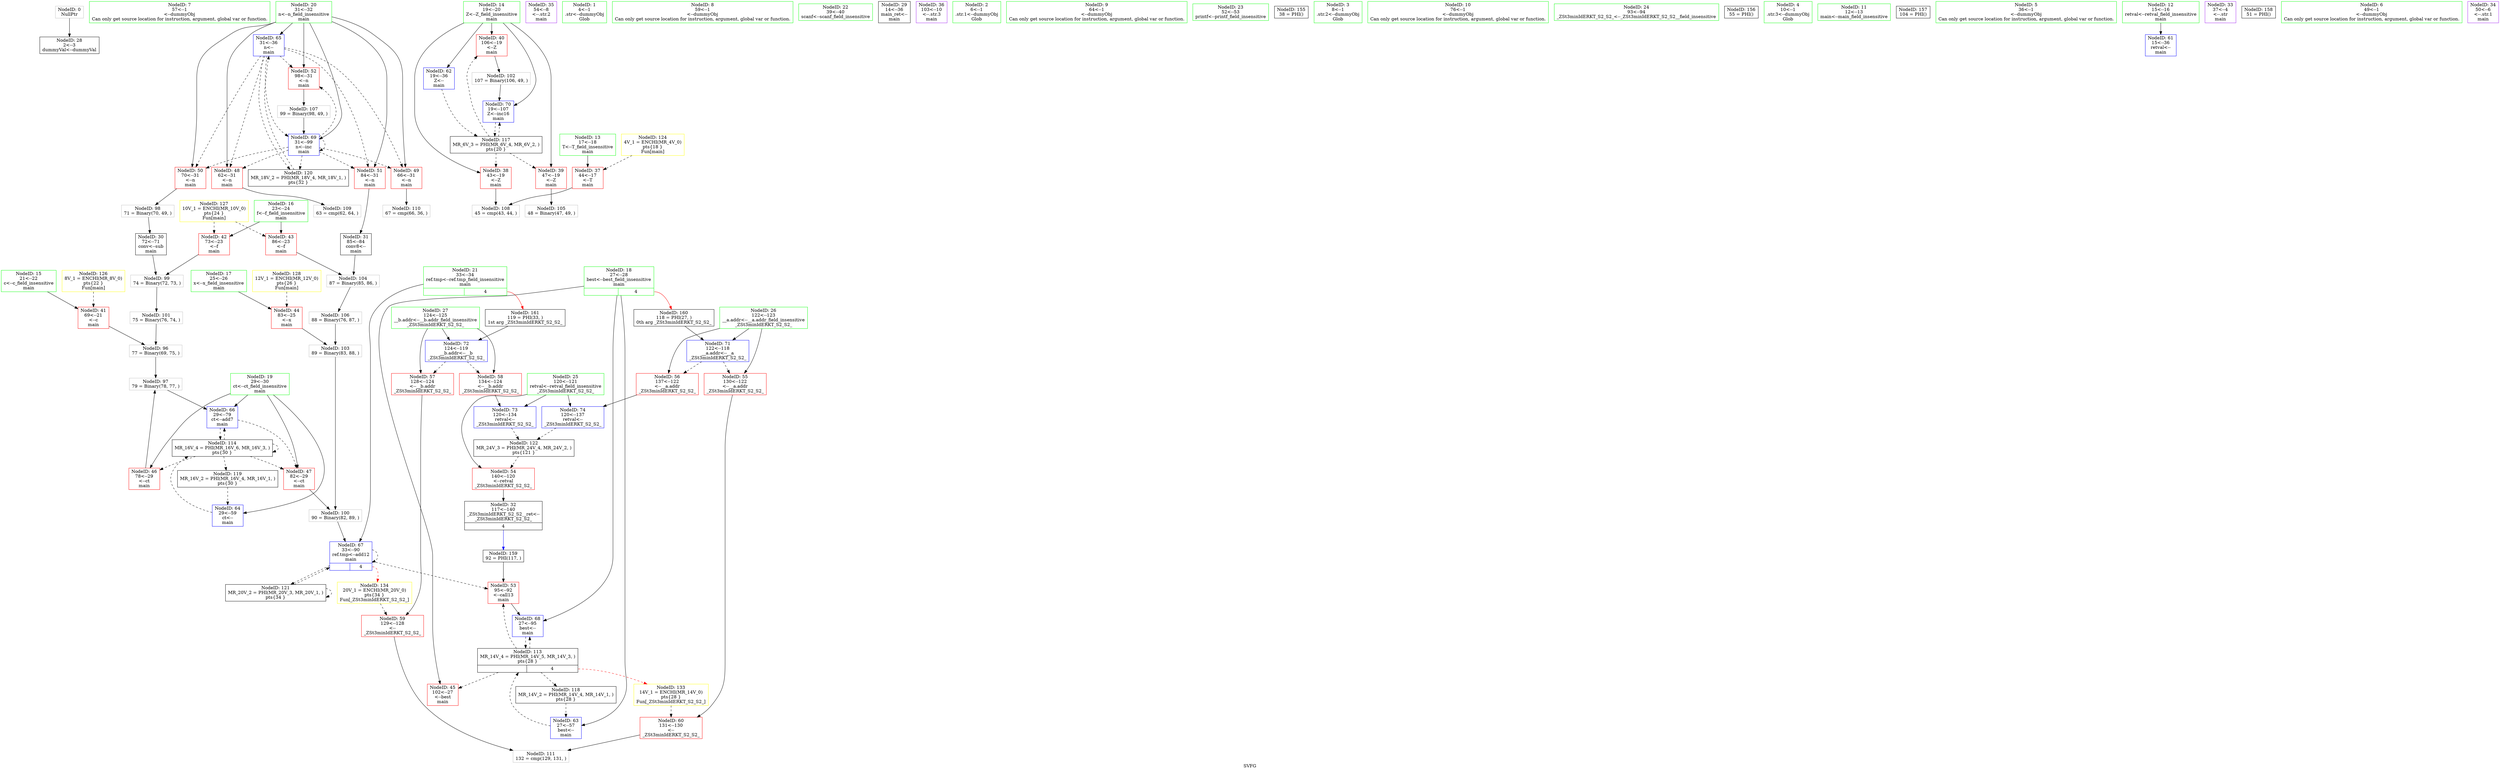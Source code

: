digraph "SVFG" {
	label="SVFG";

	Node0x560721815c80 [shape=record,color=grey,label="{NodeID: 0\nNullPtr}"];
	Node0x560721815c80 -> Node0x56072182b6e0[style=solid];
	Node0x56072182a530 [shape=record,color=green,label="{NodeID: 7\n57\<--1\n\<--dummyObj\nCan only get source location for instruction, argument, global var or function.}"];
	Node0x56072182c900 [shape=record,color=grey,label="{NodeID: 97\n79 = Binary(78, 77, )\n}"];
	Node0x56072182c900 -> Node0x56072182e610[style=solid];
	Node0x56072182aaf0 [shape=record,color=green,label="{NodeID: 14\n19\<--20\nZ\<--Z_field_insensitive\nmain\n}"];
	Node0x56072182aaf0 -> Node0x56072182bf30[style=solid];
	Node0x56072182aaf0 -> Node0x56072182c000[style=solid];
	Node0x56072182aaf0 -> Node0x56072182c0d0[style=solid];
	Node0x56072182aaf0 -> Node0x56072182e2d0[style=solid];
	Node0x56072182aaf0 -> Node0x56072182e950[style=solid];
	Node0x5607218315e0 [shape=record,color=grey,label="{NodeID: 104\n87 = Binary(85, 86, )\n}"];
	Node0x5607218315e0 -> Node0x5607218318e0[style=solid];
	Node0x56072182b0a0 [shape=record,color=green,label="{NodeID: 21\n33\<--34\nref.tmp\<--ref.tmp_field_insensitive\nmain\n|{|<s1>4}}"];
	Node0x56072182b0a0 -> Node0x56072182e6e0[style=solid];
	Node0x56072182b0a0:s1 -> Node0x5607218431d0[style=solid,color=red];
	Node0x560721832060 [shape=record,color=grey,label="{NodeID: 111\n132 = cmp(129, 131, )\n}"];
	Node0x56072182b6e0 [shape=record,color=black,label="{NodeID: 28\n2\<--3\ndummyVal\<--dummyVal\n}"];
	Node0x560721837a70 [shape=record,color=black,label="{NodeID: 118\nMR_14V_2 = PHI(MR_14V_4, MR_14V_1, )\npts\{28 \}\n}"];
	Node0x560721837a70 -> Node0x56072182e3a0[style=dashed];
	Node0x56072182bcc0 [shape=record,color=purple,label="{NodeID: 35\n54\<--8\n\<--.str.2\nmain\n}"];
	Node0x56072182c270 [shape=record,color=red,label="{NodeID: 42\n73\<--23\n\<--f\nmain\n}"];
	Node0x56072182c270 -> Node0x56072182cc00[style=solid];
	Node0x56072182d840 [shape=record,color=red,label="{NodeID: 49\n66\<--31\n\<--n\nmain\n}"];
	Node0x56072182d840 -> Node0x560721831ee0[style=solid];
	Node0x56072182ddf0 [shape=record,color=red,label="{NodeID: 56\n137\<--122\n\<--__a.addr\n_ZSt3minIdERKT_S2_S2_\n}"];
	Node0x56072182ddf0 -> Node0x56072182ec90[style=solid];
	Node0x56072182e3a0 [shape=record,color=blue,label="{NodeID: 63\n27\<--57\nbest\<--\nmain\n}"];
	Node0x56072182e3a0 -> Node0x560721836170[style=dashed];
	Node0x56072182e950 [shape=record,color=blue,label="{NodeID: 70\n19\<--107\nZ\<--inc16\nmain\n}"];
	Node0x56072182e950 -> Node0x560721837570[style=dashed];
	Node0x5607218430d0 [shape=record,color=black,label="{NodeID: 160\n118 = PHI(27, )\n0th arg _ZSt3minIdERKT_S2_S2_ }"];
	Node0x5607218430d0 -> Node0x56072182ea20[style=solid];
	Node0x560721815e50 [shape=record,color=green,label="{NodeID: 1\n4\<--1\n.str\<--dummyObj\nGlob }"];
	Node0x56072182a5c0 [shape=record,color=green,label="{NodeID: 8\n59\<--1\n\<--dummyObj\nCan only get source location for instruction, argument, global var or function.}"];
	Node0x56072182ca80 [shape=record,color=grey,label="{NodeID: 98\n71 = Binary(70, 49, )\n}"];
	Node0x56072182ca80 -> Node0x56072182b8b0[style=solid];
	Node0x56072182abc0 [shape=record,color=green,label="{NodeID: 15\n21\<--22\nc\<--c_field_insensitive\nmain\n}"];
	Node0x56072182abc0 -> Node0x56072182c1a0[style=solid];
	Node0x560721831760 [shape=record,color=grey,label="{NodeID: 105\n48 = Binary(47, 49, )\n}"];
	Node0x56072182b170 [shape=record,color=green,label="{NodeID: 22\n39\<--40\nscanf\<--scanf_field_insensitive\n}"];
	Node0x56072182b7e0 [shape=record,color=black,label="{NodeID: 29\n14\<--36\nmain_ret\<--\nmain\n}"];
	Node0x560721837f70 [shape=record,color=black,label="{NodeID: 119\nMR_16V_2 = PHI(MR_16V_4, MR_16V_1, )\npts\{30 \}\n}"];
	Node0x560721837f70 -> Node0x56072182e470[style=dashed];
	Node0x56072182bd90 [shape=record,color=purple,label="{NodeID: 36\n103\<--10\n\<--.str.3\nmain\n}"];
	Node0x56072183a050 [shape=record,color=yellow,style=double,label="{NodeID: 126\n8V_1 = ENCHI(MR_8V_0)\npts\{22 \}\nFun[main]}"];
	Node0x56072183a050 -> Node0x56072182c1a0[style=dashed];
	Node0x56072182c340 [shape=record,color=red,label="{NodeID: 43\n86\<--23\n\<--f\nmain\n}"];
	Node0x56072182c340 -> Node0x5607218315e0[style=solid];
	Node0x56072183a6a0 [shape=record,color=yellow,style=double,label="{NodeID: 133\n14V_1 = ENCHI(MR_14V_0)\npts\{28 \}\nFun[_ZSt3minIdERKT_S2_S2_]}"];
	Node0x56072183a6a0 -> Node0x56072182e130[style=dashed];
	Node0x56072182d910 [shape=record,color=red,label="{NodeID: 50\n70\<--31\n\<--n\nmain\n}"];
	Node0x56072182d910 -> Node0x56072182ca80[style=solid];
	Node0x56072182dec0 [shape=record,color=red,label="{NodeID: 57\n128\<--124\n\<--__b.addr\n_ZSt3minIdERKT_S2_S2_\n}"];
	Node0x56072182dec0 -> Node0x56072182e060[style=solid];
	Node0x56072182e470 [shape=record,color=blue,label="{NodeID: 64\n29\<--59\nct\<--\nmain\n}"];
	Node0x56072182e470 -> Node0x560721836670[style=dashed];
	Node0x56072182ea20 [shape=record,color=blue,label="{NodeID: 71\n122\<--118\n__a.addr\<--__a\n_ZSt3minIdERKT_S2_S2_\n}"];
	Node0x56072182ea20 -> Node0x56072182dd20[style=dashed];
	Node0x56072182ea20 -> Node0x56072182ddf0[style=dashed];
	Node0x5607218431d0 [shape=record,color=black,label="{NodeID: 161\n119 = PHI(33, )\n1st arg _ZSt3minIdERKT_S2_S2_ }"];
	Node0x5607218431d0 -> Node0x56072182eaf0[style=solid];
	Node0x560721814b40 [shape=record,color=green,label="{NodeID: 2\n6\<--1\n.str.1\<--dummyObj\nGlob }"];
	Node0x56072182a650 [shape=record,color=green,label="{NodeID: 9\n64\<--1\n\<--dummyObj\nCan only get source location for instruction, argument, global var or function.}"];
	Node0x56072182cc00 [shape=record,color=grey,label="{NodeID: 99\n74 = Binary(72, 73, )\n}"];
	Node0x56072182cc00 -> Node0x5607218311a0[style=solid];
	Node0x56072182ac90 [shape=record,color=green,label="{NodeID: 16\n23\<--24\nf\<--f_field_insensitive\nmain\n}"];
	Node0x56072182ac90 -> Node0x56072182c270[style=solid];
	Node0x56072182ac90 -> Node0x56072182c340[style=solid];
	Node0x5607218318e0 [shape=record,color=grey,label="{NodeID: 106\n88 = Binary(76, 87, )\n}"];
	Node0x5607218318e0 -> Node0x560721831460[style=solid];
	Node0x56072182b270 [shape=record,color=green,label="{NodeID: 23\n52\<--53\nprintf\<--printf_field_insensitive\n}"];
	Node0x560721836170 [shape=record,color=black,label="{NodeID: 113\nMR_14V_4 = PHI(MR_14V_5, MR_14V_3, )\npts\{28 \}\n|{|<s4>4}}"];
	Node0x560721836170 -> Node0x56072182c4e0[style=dashed];
	Node0x560721836170 -> Node0x56072182db80[style=dashed];
	Node0x560721836170 -> Node0x56072182e7b0[style=dashed];
	Node0x560721836170 -> Node0x560721837a70[style=dashed];
	Node0x560721836170:s4 -> Node0x56072183a6a0[style=dashed,color=red];
	Node0x56072182b8b0 [shape=record,color=black,label="{NodeID: 30\n72\<--71\nconv\<--sub\nmain\n}"];
	Node0x56072182b8b0 -> Node0x56072182cc00[style=solid];
	Node0x560721838470 [shape=record,color=black,label="{NodeID: 120\nMR_18V_2 = PHI(MR_18V_4, MR_18V_1, )\npts\{32 \}\n}"];
	Node0x560721838470 -> Node0x56072182e540[style=dashed];
	Node0x56072182be60 [shape=record,color=red,label="{NodeID: 37\n44\<--17\n\<--T\nmain\n}"];
	Node0x56072182be60 -> Node0x560721831be0[style=solid];
	Node0x56072183a130 [shape=record,color=yellow,style=double,label="{NodeID: 127\n10V_1 = ENCHI(MR_10V_0)\npts\{24 \}\nFun[main]}"];
	Node0x56072183a130 -> Node0x56072182c270[style=dashed];
	Node0x56072183a130 -> Node0x56072182c340[style=dashed];
	Node0x56072182c410 [shape=record,color=red,label="{NodeID: 44\n83\<--25\n\<--x\nmain\n}"];
	Node0x56072182c410 -> Node0x560721831460[style=solid];
	Node0x56072183a7b0 [shape=record,color=yellow,style=double,label="{NodeID: 134\n20V_1 = ENCHI(MR_20V_0)\npts\{34 \}\nFun[_ZSt3minIdERKT_S2_S2_]}"];
	Node0x56072183a7b0 -> Node0x56072182e060[style=dashed];
	Node0x56072182d9e0 [shape=record,color=red,label="{NodeID: 51\n84\<--31\n\<--n\nmain\n}"];
	Node0x56072182d9e0 -> Node0x56072182b980[style=solid];
	Node0x56072182df90 [shape=record,color=red,label="{NodeID: 58\n134\<--124\n\<--__b.addr\n_ZSt3minIdERKT_S2_S2_\n}"];
	Node0x56072182df90 -> Node0x56072182ebc0[style=solid];
	Node0x56072182e540 [shape=record,color=blue,label="{NodeID: 65\n31\<--36\nn\<--\nmain\n}"];
	Node0x56072182e540 -> Node0x56072182d770[style=dashed];
	Node0x56072182e540 -> Node0x56072182d840[style=dashed];
	Node0x56072182e540 -> Node0x56072182d910[style=dashed];
	Node0x56072182e540 -> Node0x56072182d9e0[style=dashed];
	Node0x56072182e540 -> Node0x56072182dab0[style=dashed];
	Node0x56072182e540 -> Node0x56072182e880[style=dashed];
	Node0x56072182e540 -> Node0x560721838470[style=dashed];
	Node0x5607216cb3d0 [shape=record,color=black,label="{NodeID: 155\n38 = PHI()\n}"];
	Node0x56072182eaf0 [shape=record,color=blue,label="{NodeID: 72\n124\<--119\n__b.addr\<--__b\n_ZSt3minIdERKT_S2_S2_\n}"];
	Node0x56072182eaf0 -> Node0x56072182dec0[style=dashed];
	Node0x56072182eaf0 -> Node0x56072182df90[style=dashed];
	Node0x560721829b40 [shape=record,color=green,label="{NodeID: 3\n8\<--1\n.str.2\<--dummyObj\nGlob }"];
	Node0x56072182a750 [shape=record,color=green,label="{NodeID: 10\n76\<--1\n\<--dummyObj\nCan only get source location for instruction, argument, global var or function.}"];
	Node0x56072182cd80 [shape=record,color=grey,label="{NodeID: 100\n90 = Binary(82, 89, )\n}"];
	Node0x56072182cd80 -> Node0x56072182e6e0[style=solid];
	Node0x56072182ad60 [shape=record,color=green,label="{NodeID: 17\n25\<--26\nx\<--x_field_insensitive\nmain\n}"];
	Node0x56072182ad60 -> Node0x56072182c410[style=solid];
	Node0x560721831a60 [shape=record,color=grey,label="{NodeID: 107\n99 = Binary(98, 49, )\n}"];
	Node0x560721831a60 -> Node0x56072182e880[style=solid];
	Node0x56072182b370 [shape=record,color=green,label="{NodeID: 24\n93\<--94\n_ZSt3minIdERKT_S2_S2_\<--_ZSt3minIdERKT_S2_S2__field_insensitive\n}"];
	Node0x560721836670 [shape=record,color=black,label="{NodeID: 114\nMR_16V_4 = PHI(MR_16V_6, MR_16V_3, )\npts\{30 \}\n}"];
	Node0x560721836670 -> Node0x56072182c5b0[style=dashed];
	Node0x560721836670 -> Node0x56072182c680[style=dashed];
	Node0x560721836670 -> Node0x56072182e610[style=dashed];
	Node0x560721836670 -> Node0x560721836670[style=dashed];
	Node0x560721836670 -> Node0x560721837f70[style=dashed];
	Node0x56072182b980 [shape=record,color=black,label="{NodeID: 31\n85\<--84\nconv8\<--\nmain\n}"];
	Node0x56072182b980 -> Node0x5607218315e0[style=solid];
	Node0x560721838970 [shape=record,color=black,label="{NodeID: 121\nMR_20V_2 = PHI(MR_20V_3, MR_20V_1, )\npts\{34 \}\n}"];
	Node0x560721838970 -> Node0x56072182e6e0[style=dashed];
	Node0x560721838970 -> Node0x560721838970[style=dashed];
	Node0x56072182bf30 [shape=record,color=red,label="{NodeID: 38\n43\<--19\n\<--Z\nmain\n}"];
	Node0x56072182bf30 -> Node0x560721831be0[style=solid];
	Node0x56072183a210 [shape=record,color=yellow,style=double,label="{NodeID: 128\n12V_1 = ENCHI(MR_12V_0)\npts\{26 \}\nFun[main]}"];
	Node0x56072183a210 -> Node0x56072182c410[style=dashed];
	Node0x56072182c4e0 [shape=record,color=red,label="{NodeID: 45\n102\<--27\n\<--best\nmain\n}"];
	Node0x56072182dab0 [shape=record,color=red,label="{NodeID: 52\n98\<--31\n\<--n\nmain\n}"];
	Node0x56072182dab0 -> Node0x560721831a60[style=solid];
	Node0x56072182e060 [shape=record,color=red,label="{NodeID: 59\n129\<--128\n\<--\n_ZSt3minIdERKT_S2_S2_\n}"];
	Node0x56072182e060 -> Node0x560721832060[style=solid];
	Node0x56072182e610 [shape=record,color=blue,label="{NodeID: 66\n29\<--79\nct\<--add7\nmain\n}"];
	Node0x56072182e610 -> Node0x56072182c680[style=dashed];
	Node0x56072182e610 -> Node0x560721836670[style=dashed];
	Node0x5607218425f0 [shape=record,color=black,label="{NodeID: 156\n55 = PHI()\n}"];
	Node0x56072182ebc0 [shape=record,color=blue,label="{NodeID: 73\n120\<--134\nretval\<--\n_ZSt3minIdERKT_S2_S2_\n}"];
	Node0x56072182ebc0 -> Node0x560721838e70[style=dashed];
	Node0x560721829bd0 [shape=record,color=green,label="{NodeID: 4\n10\<--1\n.str.3\<--dummyObj\nGlob }"];
	Node0x56072182a850 [shape=record,color=green,label="{NodeID: 11\n12\<--13\nmain\<--main_field_insensitive\n}"];
	Node0x5607218311a0 [shape=record,color=grey,label="{NodeID: 101\n75 = Binary(76, 74, )\n}"];
	Node0x5607218311a0 -> Node0x56072182c780[style=solid];
	Node0x56072182ae30 [shape=record,color=green,label="{NodeID: 18\n27\<--28\nbest\<--best_field_insensitive\nmain\n|{|<s3>4}}"];
	Node0x56072182ae30 -> Node0x56072182c4e0[style=solid];
	Node0x56072182ae30 -> Node0x56072182e3a0[style=solid];
	Node0x56072182ae30 -> Node0x56072182e7b0[style=solid];
	Node0x56072182ae30:s3 -> Node0x5607218430d0[style=solid,color=red];
	Node0x560721831be0 [shape=record,color=grey,label="{NodeID: 108\n45 = cmp(43, 44, )\n}"];
	Node0x56072182b470 [shape=record,color=green,label="{NodeID: 25\n120\<--121\nretval\<--retval_field_insensitive\n_ZSt3minIdERKT_S2_S2_\n}"];
	Node0x56072182b470 -> Node0x56072182dc50[style=solid];
	Node0x56072182b470 -> Node0x56072182ebc0[style=solid];
	Node0x56072182b470 -> Node0x56072182ec90[style=solid];
	Node0x56072182ba50 [shape=record,color=black,label="{NodeID: 32\n117\<--140\n_ZSt3minIdERKT_S2_S2__ret\<--\n_ZSt3minIdERKT_S2_S2_\n|{<s0>4}}"];
	Node0x56072182ba50:s0 -> Node0x5607218428f0[style=solid,color=blue];
	Node0x560721838e70 [shape=record,color=black,label="{NodeID: 122\nMR_24V_3 = PHI(MR_24V_4, MR_24V_2, )\npts\{121 \}\n}"];
	Node0x560721838e70 -> Node0x56072182dc50[style=dashed];
	Node0x56072182c000 [shape=record,color=red,label="{NodeID: 39\n47\<--19\n\<--Z\nmain\n}"];
	Node0x56072182c000 -> Node0x560721831760[style=solid];
	Node0x56072182c5b0 [shape=record,color=red,label="{NodeID: 46\n78\<--29\n\<--ct\nmain\n}"];
	Node0x56072182c5b0 -> Node0x56072182c900[style=solid];
	Node0x56072182db80 [shape=record,color=red,label="{NodeID: 53\n95\<--92\n\<--call13\nmain\n}"];
	Node0x56072182db80 -> Node0x56072182e7b0[style=solid];
	Node0x56072182e130 [shape=record,color=red,label="{NodeID: 60\n131\<--130\n\<--\n_ZSt3minIdERKT_S2_S2_\n}"];
	Node0x56072182e130 -> Node0x560721832060[style=solid];
	Node0x56072182e6e0 [shape=record,color=blue,label="{NodeID: 67\n33\<--90\nref.tmp\<--add12\nmain\n|{|<s3>4}}"];
	Node0x56072182e6e0 -> Node0x56072182db80[style=dashed];
	Node0x56072182e6e0 -> Node0x56072182e6e0[style=dashed];
	Node0x56072182e6e0 -> Node0x560721838970[style=dashed];
	Node0x56072182e6e0:s3 -> Node0x56072183a7b0[style=dashed,color=red];
	Node0x5607218426f0 [shape=record,color=black,label="{NodeID: 157\n104 = PHI()\n}"];
	Node0x56072182ec90 [shape=record,color=blue,label="{NodeID: 74\n120\<--137\nretval\<--\n_ZSt3minIdERKT_S2_S2_\n}"];
	Node0x56072182ec90 -> Node0x560721838e70[style=dashed];
	Node0x560721829c60 [shape=record,color=green,label="{NodeID: 5\n36\<--1\n\<--dummyObj\nCan only get source location for instruction, argument, global var or function.}"];
	Node0x56072182a950 [shape=record,color=green,label="{NodeID: 12\n15\<--16\nretval\<--retval_field_insensitive\nmain\n}"];
	Node0x56072182a950 -> Node0x56072182e200[style=solid];
	Node0x5607218312e0 [shape=record,color=grey,label="{NodeID: 102\n107 = Binary(106, 49, )\n}"];
	Node0x5607218312e0 -> Node0x56072182e950[style=solid];
	Node0x56072182af00 [shape=record,color=green,label="{NodeID: 19\n29\<--30\nct\<--ct_field_insensitive\nmain\n}"];
	Node0x56072182af00 -> Node0x56072182c5b0[style=solid];
	Node0x56072182af00 -> Node0x56072182c680[style=solid];
	Node0x56072182af00 -> Node0x56072182e470[style=solid];
	Node0x56072182af00 -> Node0x56072182e610[style=solid];
	Node0x560721831d60 [shape=record,color=grey,label="{NodeID: 109\n63 = cmp(62, 64, )\n}"];
	Node0x56072182b540 [shape=record,color=green,label="{NodeID: 26\n122\<--123\n__a.addr\<--__a.addr_field_insensitive\n_ZSt3minIdERKT_S2_S2_\n}"];
	Node0x56072182b540 -> Node0x56072182dd20[style=solid];
	Node0x56072182b540 -> Node0x56072182ddf0[style=solid];
	Node0x56072182b540 -> Node0x56072182ea20[style=solid];
	Node0x56072182bb20 [shape=record,color=purple,label="{NodeID: 33\n37\<--4\n\<--.str\nmain\n}"];
	Node0x56072182c0d0 [shape=record,color=red,label="{NodeID: 40\n106\<--19\n\<--Z\nmain\n}"];
	Node0x56072182c0d0 -> Node0x5607218312e0[style=solid];
	Node0x56072182c680 [shape=record,color=red,label="{NodeID: 47\n82\<--29\n\<--ct\nmain\n}"];
	Node0x56072182c680 -> Node0x56072182cd80[style=solid];
	Node0x56072182dc50 [shape=record,color=red,label="{NodeID: 54\n140\<--120\n\<--retval\n_ZSt3minIdERKT_S2_S2_\n}"];
	Node0x56072182dc50 -> Node0x56072182ba50[style=solid];
	Node0x56072182e200 [shape=record,color=blue,label="{NodeID: 61\n15\<--36\nretval\<--\nmain\n}"];
	Node0x56072182e7b0 [shape=record,color=blue,label="{NodeID: 68\n27\<--95\nbest\<--\nmain\n}"];
	Node0x56072182e7b0 -> Node0x560721836170[style=dashed];
	Node0x5607218427f0 [shape=record,color=black,label="{NodeID: 158\n51 = PHI()\n}"];
	Node0x560721829cf0 [shape=record,color=green,label="{NodeID: 6\n49\<--1\n\<--dummyObj\nCan only get source location for instruction, argument, global var or function.}"];
	Node0x56072182c780 [shape=record,color=grey,label="{NodeID: 96\n77 = Binary(69, 75, )\n}"];
	Node0x56072182c780 -> Node0x56072182c900[style=solid];
	Node0x56072182aa20 [shape=record,color=green,label="{NodeID: 13\n17\<--18\nT\<--T_field_insensitive\nmain\n}"];
	Node0x56072182aa20 -> Node0x56072182be60[style=solid];
	Node0x560721831460 [shape=record,color=grey,label="{NodeID: 103\n89 = Binary(83, 88, )\n}"];
	Node0x560721831460 -> Node0x56072182cd80[style=solid];
	Node0x56072182afd0 [shape=record,color=green,label="{NodeID: 20\n31\<--32\nn\<--n_field_insensitive\nmain\n}"];
	Node0x56072182afd0 -> Node0x56072182d770[style=solid];
	Node0x56072182afd0 -> Node0x56072182d840[style=solid];
	Node0x56072182afd0 -> Node0x56072182d910[style=solid];
	Node0x56072182afd0 -> Node0x56072182d9e0[style=solid];
	Node0x56072182afd0 -> Node0x56072182dab0[style=solid];
	Node0x56072182afd0 -> Node0x56072182e540[style=solid];
	Node0x56072182afd0 -> Node0x56072182e880[style=solid];
	Node0x560721831ee0 [shape=record,color=grey,label="{NodeID: 110\n67 = cmp(66, 36, )\n}"];
	Node0x56072182b610 [shape=record,color=green,label="{NodeID: 27\n124\<--125\n__b.addr\<--__b.addr_field_insensitive\n_ZSt3minIdERKT_S2_S2_\n}"];
	Node0x56072182b610 -> Node0x56072182dec0[style=solid];
	Node0x56072182b610 -> Node0x56072182df90[style=solid];
	Node0x56072182b610 -> Node0x56072182eaf0[style=solid];
	Node0x560721837570 [shape=record,color=black,label="{NodeID: 117\nMR_6V_3 = PHI(MR_6V_4, MR_6V_2, )\npts\{20 \}\n}"];
	Node0x560721837570 -> Node0x56072182bf30[style=dashed];
	Node0x560721837570 -> Node0x56072182c000[style=dashed];
	Node0x560721837570 -> Node0x56072182c0d0[style=dashed];
	Node0x560721837570 -> Node0x56072182e950[style=dashed];
	Node0x56072182bbf0 [shape=record,color=purple,label="{NodeID: 34\n50\<--6\n\<--.str.1\nmain\n}"];
	Node0x560721839e90 [shape=record,color=yellow,style=double,label="{NodeID: 124\n4V_1 = ENCHI(MR_4V_0)\npts\{18 \}\nFun[main]}"];
	Node0x560721839e90 -> Node0x56072182be60[style=dashed];
	Node0x56072182c1a0 [shape=record,color=red,label="{NodeID: 41\n69\<--21\n\<--c\nmain\n}"];
	Node0x56072182c1a0 -> Node0x56072182c780[style=solid];
	Node0x56072182d770 [shape=record,color=red,label="{NodeID: 48\n62\<--31\n\<--n\nmain\n}"];
	Node0x56072182d770 -> Node0x560721831d60[style=solid];
	Node0x56072182dd20 [shape=record,color=red,label="{NodeID: 55\n130\<--122\n\<--__a.addr\n_ZSt3minIdERKT_S2_S2_\n}"];
	Node0x56072182dd20 -> Node0x56072182e130[style=solid];
	Node0x56072182e2d0 [shape=record,color=blue,label="{NodeID: 62\n19\<--36\nZ\<--\nmain\n}"];
	Node0x56072182e2d0 -> Node0x560721837570[style=dashed];
	Node0x56072182e880 [shape=record,color=blue,label="{NodeID: 69\n31\<--99\nn\<--inc\nmain\n}"];
	Node0x56072182e880 -> Node0x56072182d770[style=dashed];
	Node0x56072182e880 -> Node0x56072182d840[style=dashed];
	Node0x56072182e880 -> Node0x56072182d910[style=dashed];
	Node0x56072182e880 -> Node0x56072182d9e0[style=dashed];
	Node0x56072182e880 -> Node0x56072182dab0[style=dashed];
	Node0x56072182e880 -> Node0x56072182e880[style=dashed];
	Node0x56072182e880 -> Node0x560721838470[style=dashed];
	Node0x5607218428f0 [shape=record,color=black,label="{NodeID: 159\n92 = PHI(117, )\n}"];
	Node0x5607218428f0 -> Node0x56072182db80[style=solid];
}
